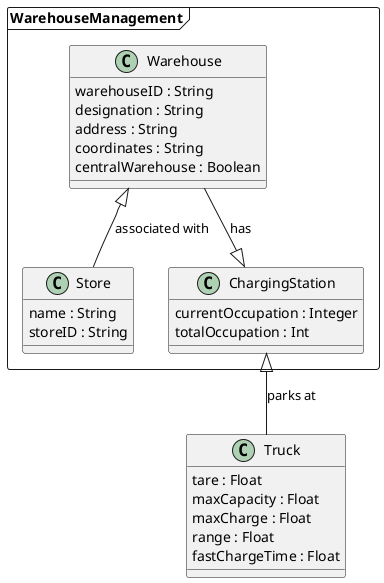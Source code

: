 @startuml DMWarehouseManagement

package WarehouseManagement <<Frame>> {
  
  class Store{
    name : String
    storeID : String
  }
  
  class Warehouse{
    warehouseID : String
    designation : String
    address : String
    coordinates : String
    centralWarehouse : Boolean
  }
  
  class ChargingStation{
    currentOccupation : Integer
    totalOccupation : Int    
  }
  
}

class Truck{
  tare : Float
  maxCapacity : Float
  maxCharge : Float
  range : Float
  fastChargeTime : Float
}


Warehouse <|-- Store : associated with
Warehouse --|> ChargingStation: has
ChargingStation <|-- Truck : parks at

@enduml